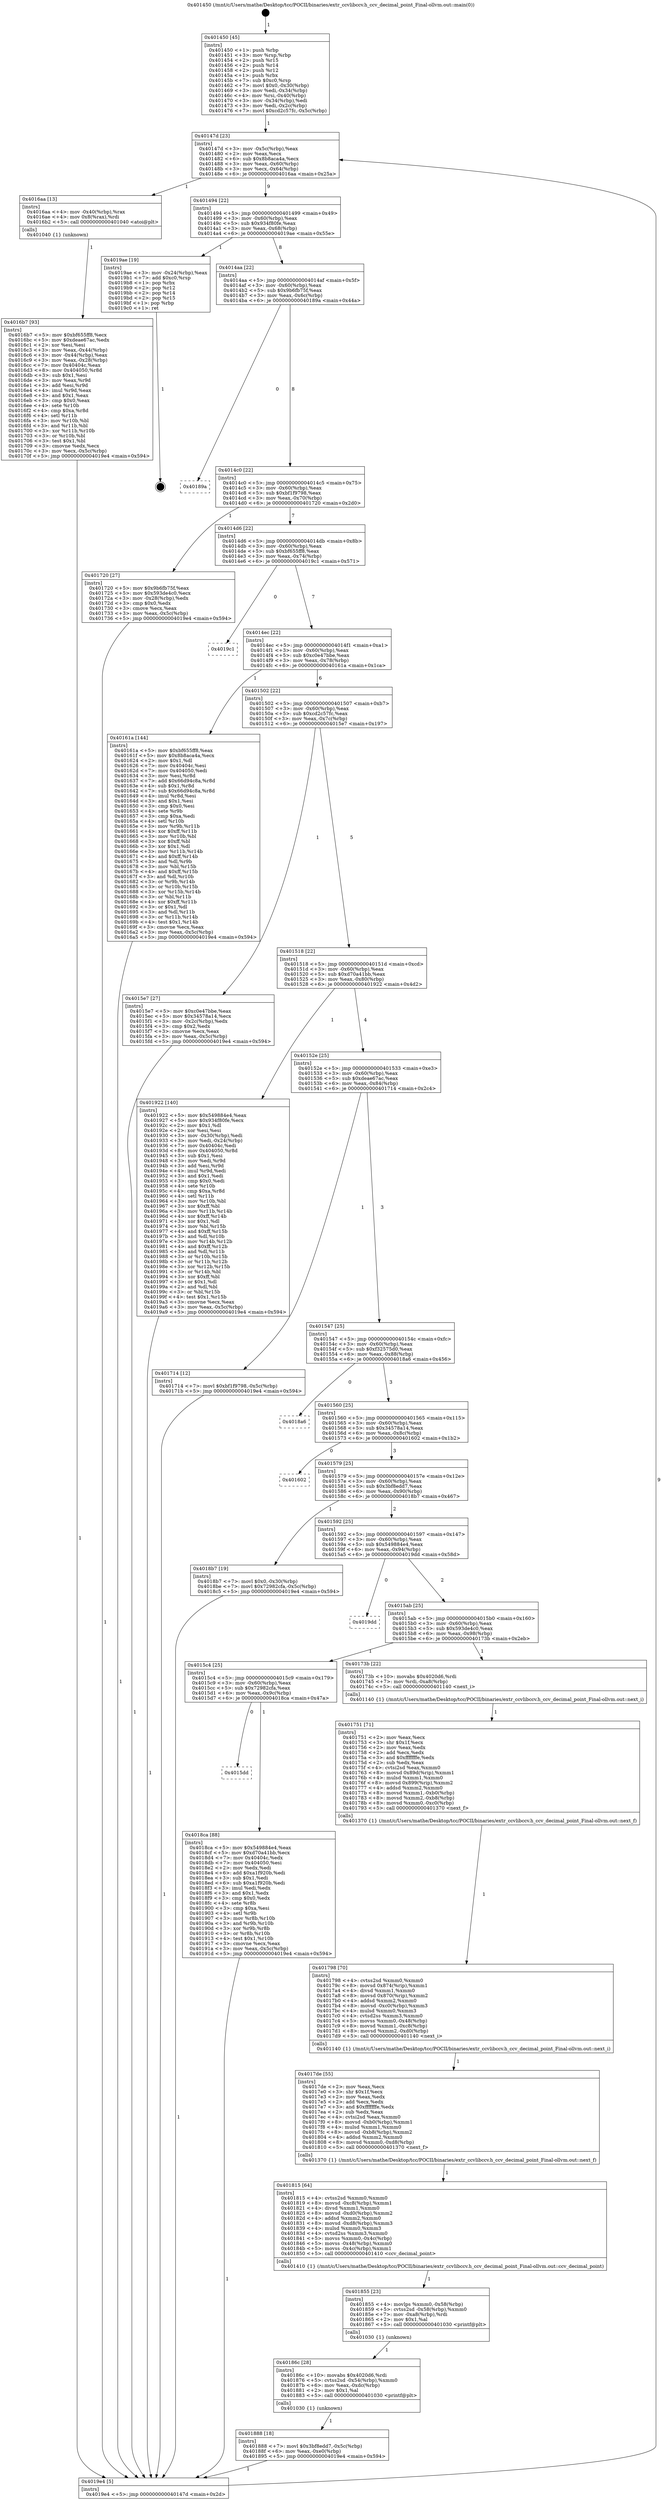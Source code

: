 digraph "0x401450" {
  label = "0x401450 (/mnt/c/Users/mathe/Desktop/tcc/POCII/binaries/extr_ccvlibccv.h_ccv_decimal_point_Final-ollvm.out::main(0))"
  labelloc = "t"
  node[shape=record]

  Entry [label="",width=0.3,height=0.3,shape=circle,fillcolor=black,style=filled]
  "0x40147d" [label="{
     0x40147d [23]\l
     | [instrs]\l
     &nbsp;&nbsp;0x40147d \<+3\>: mov -0x5c(%rbp),%eax\l
     &nbsp;&nbsp;0x401480 \<+2\>: mov %eax,%ecx\l
     &nbsp;&nbsp;0x401482 \<+6\>: sub $0x8b8aca4a,%ecx\l
     &nbsp;&nbsp;0x401488 \<+3\>: mov %eax,-0x60(%rbp)\l
     &nbsp;&nbsp;0x40148b \<+3\>: mov %ecx,-0x64(%rbp)\l
     &nbsp;&nbsp;0x40148e \<+6\>: je 00000000004016aa \<main+0x25a\>\l
  }"]
  "0x4016aa" [label="{
     0x4016aa [13]\l
     | [instrs]\l
     &nbsp;&nbsp;0x4016aa \<+4\>: mov -0x40(%rbp),%rax\l
     &nbsp;&nbsp;0x4016ae \<+4\>: mov 0x8(%rax),%rdi\l
     &nbsp;&nbsp;0x4016b2 \<+5\>: call 0000000000401040 \<atoi@plt\>\l
     | [calls]\l
     &nbsp;&nbsp;0x401040 \{1\} (unknown)\l
  }"]
  "0x401494" [label="{
     0x401494 [22]\l
     | [instrs]\l
     &nbsp;&nbsp;0x401494 \<+5\>: jmp 0000000000401499 \<main+0x49\>\l
     &nbsp;&nbsp;0x401499 \<+3\>: mov -0x60(%rbp),%eax\l
     &nbsp;&nbsp;0x40149c \<+5\>: sub $0x934f80fe,%eax\l
     &nbsp;&nbsp;0x4014a1 \<+3\>: mov %eax,-0x68(%rbp)\l
     &nbsp;&nbsp;0x4014a4 \<+6\>: je 00000000004019ae \<main+0x55e\>\l
  }"]
  Exit [label="",width=0.3,height=0.3,shape=circle,fillcolor=black,style=filled,peripheries=2]
  "0x4019ae" [label="{
     0x4019ae [19]\l
     | [instrs]\l
     &nbsp;&nbsp;0x4019ae \<+3\>: mov -0x24(%rbp),%eax\l
     &nbsp;&nbsp;0x4019b1 \<+7\>: add $0xc0,%rsp\l
     &nbsp;&nbsp;0x4019b8 \<+1\>: pop %rbx\l
     &nbsp;&nbsp;0x4019b9 \<+2\>: pop %r12\l
     &nbsp;&nbsp;0x4019bb \<+2\>: pop %r14\l
     &nbsp;&nbsp;0x4019bd \<+2\>: pop %r15\l
     &nbsp;&nbsp;0x4019bf \<+1\>: pop %rbp\l
     &nbsp;&nbsp;0x4019c0 \<+1\>: ret\l
  }"]
  "0x4014aa" [label="{
     0x4014aa [22]\l
     | [instrs]\l
     &nbsp;&nbsp;0x4014aa \<+5\>: jmp 00000000004014af \<main+0x5f\>\l
     &nbsp;&nbsp;0x4014af \<+3\>: mov -0x60(%rbp),%eax\l
     &nbsp;&nbsp;0x4014b2 \<+5\>: sub $0x9b6fb75f,%eax\l
     &nbsp;&nbsp;0x4014b7 \<+3\>: mov %eax,-0x6c(%rbp)\l
     &nbsp;&nbsp;0x4014ba \<+6\>: je 000000000040189a \<main+0x44a\>\l
  }"]
  "0x4015dd" [label="{
     0x4015dd\l
  }", style=dashed]
  "0x40189a" [label="{
     0x40189a\l
  }", style=dashed]
  "0x4014c0" [label="{
     0x4014c0 [22]\l
     | [instrs]\l
     &nbsp;&nbsp;0x4014c0 \<+5\>: jmp 00000000004014c5 \<main+0x75\>\l
     &nbsp;&nbsp;0x4014c5 \<+3\>: mov -0x60(%rbp),%eax\l
     &nbsp;&nbsp;0x4014c8 \<+5\>: sub $0xbf1f9798,%eax\l
     &nbsp;&nbsp;0x4014cd \<+3\>: mov %eax,-0x70(%rbp)\l
     &nbsp;&nbsp;0x4014d0 \<+6\>: je 0000000000401720 \<main+0x2d0\>\l
  }"]
  "0x4018ca" [label="{
     0x4018ca [88]\l
     | [instrs]\l
     &nbsp;&nbsp;0x4018ca \<+5\>: mov $0x549884e4,%eax\l
     &nbsp;&nbsp;0x4018cf \<+5\>: mov $0xd70a41bb,%ecx\l
     &nbsp;&nbsp;0x4018d4 \<+7\>: mov 0x40404c,%edx\l
     &nbsp;&nbsp;0x4018db \<+7\>: mov 0x404050,%esi\l
     &nbsp;&nbsp;0x4018e2 \<+2\>: mov %edx,%edi\l
     &nbsp;&nbsp;0x4018e4 \<+6\>: add $0xa1f920b,%edi\l
     &nbsp;&nbsp;0x4018ea \<+3\>: sub $0x1,%edi\l
     &nbsp;&nbsp;0x4018ed \<+6\>: sub $0xa1f920b,%edi\l
     &nbsp;&nbsp;0x4018f3 \<+3\>: imul %edi,%edx\l
     &nbsp;&nbsp;0x4018f6 \<+3\>: and $0x1,%edx\l
     &nbsp;&nbsp;0x4018f9 \<+3\>: cmp $0x0,%edx\l
     &nbsp;&nbsp;0x4018fc \<+4\>: sete %r8b\l
     &nbsp;&nbsp;0x401900 \<+3\>: cmp $0xa,%esi\l
     &nbsp;&nbsp;0x401903 \<+4\>: setl %r9b\l
     &nbsp;&nbsp;0x401907 \<+3\>: mov %r8b,%r10b\l
     &nbsp;&nbsp;0x40190a \<+3\>: and %r9b,%r10b\l
     &nbsp;&nbsp;0x40190d \<+3\>: xor %r9b,%r8b\l
     &nbsp;&nbsp;0x401910 \<+3\>: or %r8b,%r10b\l
     &nbsp;&nbsp;0x401913 \<+4\>: test $0x1,%r10b\l
     &nbsp;&nbsp;0x401917 \<+3\>: cmovne %ecx,%eax\l
     &nbsp;&nbsp;0x40191a \<+3\>: mov %eax,-0x5c(%rbp)\l
     &nbsp;&nbsp;0x40191d \<+5\>: jmp 00000000004019e4 \<main+0x594\>\l
  }"]
  "0x401720" [label="{
     0x401720 [27]\l
     | [instrs]\l
     &nbsp;&nbsp;0x401720 \<+5\>: mov $0x9b6fb75f,%eax\l
     &nbsp;&nbsp;0x401725 \<+5\>: mov $0x593de4c0,%ecx\l
     &nbsp;&nbsp;0x40172a \<+3\>: mov -0x28(%rbp),%edx\l
     &nbsp;&nbsp;0x40172d \<+3\>: cmp $0x0,%edx\l
     &nbsp;&nbsp;0x401730 \<+3\>: cmove %ecx,%eax\l
     &nbsp;&nbsp;0x401733 \<+3\>: mov %eax,-0x5c(%rbp)\l
     &nbsp;&nbsp;0x401736 \<+5\>: jmp 00000000004019e4 \<main+0x594\>\l
  }"]
  "0x4014d6" [label="{
     0x4014d6 [22]\l
     | [instrs]\l
     &nbsp;&nbsp;0x4014d6 \<+5\>: jmp 00000000004014db \<main+0x8b\>\l
     &nbsp;&nbsp;0x4014db \<+3\>: mov -0x60(%rbp),%eax\l
     &nbsp;&nbsp;0x4014de \<+5\>: sub $0xbf655ff8,%eax\l
     &nbsp;&nbsp;0x4014e3 \<+3\>: mov %eax,-0x74(%rbp)\l
     &nbsp;&nbsp;0x4014e6 \<+6\>: je 00000000004019c1 \<main+0x571\>\l
  }"]
  "0x401888" [label="{
     0x401888 [18]\l
     | [instrs]\l
     &nbsp;&nbsp;0x401888 \<+7\>: movl $0x3bf8edd7,-0x5c(%rbp)\l
     &nbsp;&nbsp;0x40188f \<+6\>: mov %eax,-0xe0(%rbp)\l
     &nbsp;&nbsp;0x401895 \<+5\>: jmp 00000000004019e4 \<main+0x594\>\l
  }"]
  "0x4019c1" [label="{
     0x4019c1\l
  }", style=dashed]
  "0x4014ec" [label="{
     0x4014ec [22]\l
     | [instrs]\l
     &nbsp;&nbsp;0x4014ec \<+5\>: jmp 00000000004014f1 \<main+0xa1\>\l
     &nbsp;&nbsp;0x4014f1 \<+3\>: mov -0x60(%rbp),%eax\l
     &nbsp;&nbsp;0x4014f4 \<+5\>: sub $0xc0e47bbe,%eax\l
     &nbsp;&nbsp;0x4014f9 \<+3\>: mov %eax,-0x78(%rbp)\l
     &nbsp;&nbsp;0x4014fc \<+6\>: je 000000000040161a \<main+0x1ca\>\l
  }"]
  "0x40186c" [label="{
     0x40186c [28]\l
     | [instrs]\l
     &nbsp;&nbsp;0x40186c \<+10\>: movabs $0x4020d6,%rdi\l
     &nbsp;&nbsp;0x401876 \<+5\>: cvtss2sd -0x54(%rbp),%xmm0\l
     &nbsp;&nbsp;0x40187b \<+6\>: mov %eax,-0xdc(%rbp)\l
     &nbsp;&nbsp;0x401881 \<+2\>: mov $0x1,%al\l
     &nbsp;&nbsp;0x401883 \<+5\>: call 0000000000401030 \<printf@plt\>\l
     | [calls]\l
     &nbsp;&nbsp;0x401030 \{1\} (unknown)\l
  }"]
  "0x40161a" [label="{
     0x40161a [144]\l
     | [instrs]\l
     &nbsp;&nbsp;0x40161a \<+5\>: mov $0xbf655ff8,%eax\l
     &nbsp;&nbsp;0x40161f \<+5\>: mov $0x8b8aca4a,%ecx\l
     &nbsp;&nbsp;0x401624 \<+2\>: mov $0x1,%dl\l
     &nbsp;&nbsp;0x401626 \<+7\>: mov 0x40404c,%esi\l
     &nbsp;&nbsp;0x40162d \<+7\>: mov 0x404050,%edi\l
     &nbsp;&nbsp;0x401634 \<+3\>: mov %esi,%r8d\l
     &nbsp;&nbsp;0x401637 \<+7\>: add $0x66d94c8a,%r8d\l
     &nbsp;&nbsp;0x40163e \<+4\>: sub $0x1,%r8d\l
     &nbsp;&nbsp;0x401642 \<+7\>: sub $0x66d94c8a,%r8d\l
     &nbsp;&nbsp;0x401649 \<+4\>: imul %r8d,%esi\l
     &nbsp;&nbsp;0x40164d \<+3\>: and $0x1,%esi\l
     &nbsp;&nbsp;0x401650 \<+3\>: cmp $0x0,%esi\l
     &nbsp;&nbsp;0x401653 \<+4\>: sete %r9b\l
     &nbsp;&nbsp;0x401657 \<+3\>: cmp $0xa,%edi\l
     &nbsp;&nbsp;0x40165a \<+4\>: setl %r10b\l
     &nbsp;&nbsp;0x40165e \<+3\>: mov %r9b,%r11b\l
     &nbsp;&nbsp;0x401661 \<+4\>: xor $0xff,%r11b\l
     &nbsp;&nbsp;0x401665 \<+3\>: mov %r10b,%bl\l
     &nbsp;&nbsp;0x401668 \<+3\>: xor $0xff,%bl\l
     &nbsp;&nbsp;0x40166b \<+3\>: xor $0x1,%dl\l
     &nbsp;&nbsp;0x40166e \<+3\>: mov %r11b,%r14b\l
     &nbsp;&nbsp;0x401671 \<+4\>: and $0xff,%r14b\l
     &nbsp;&nbsp;0x401675 \<+3\>: and %dl,%r9b\l
     &nbsp;&nbsp;0x401678 \<+3\>: mov %bl,%r15b\l
     &nbsp;&nbsp;0x40167b \<+4\>: and $0xff,%r15b\l
     &nbsp;&nbsp;0x40167f \<+3\>: and %dl,%r10b\l
     &nbsp;&nbsp;0x401682 \<+3\>: or %r9b,%r14b\l
     &nbsp;&nbsp;0x401685 \<+3\>: or %r10b,%r15b\l
     &nbsp;&nbsp;0x401688 \<+3\>: xor %r15b,%r14b\l
     &nbsp;&nbsp;0x40168b \<+3\>: or %bl,%r11b\l
     &nbsp;&nbsp;0x40168e \<+4\>: xor $0xff,%r11b\l
     &nbsp;&nbsp;0x401692 \<+3\>: or $0x1,%dl\l
     &nbsp;&nbsp;0x401695 \<+3\>: and %dl,%r11b\l
     &nbsp;&nbsp;0x401698 \<+3\>: or %r11b,%r14b\l
     &nbsp;&nbsp;0x40169b \<+4\>: test $0x1,%r14b\l
     &nbsp;&nbsp;0x40169f \<+3\>: cmovne %ecx,%eax\l
     &nbsp;&nbsp;0x4016a2 \<+3\>: mov %eax,-0x5c(%rbp)\l
     &nbsp;&nbsp;0x4016a5 \<+5\>: jmp 00000000004019e4 \<main+0x594\>\l
  }"]
  "0x401502" [label="{
     0x401502 [22]\l
     | [instrs]\l
     &nbsp;&nbsp;0x401502 \<+5\>: jmp 0000000000401507 \<main+0xb7\>\l
     &nbsp;&nbsp;0x401507 \<+3\>: mov -0x60(%rbp),%eax\l
     &nbsp;&nbsp;0x40150a \<+5\>: sub $0xcd2c57fc,%eax\l
     &nbsp;&nbsp;0x40150f \<+3\>: mov %eax,-0x7c(%rbp)\l
     &nbsp;&nbsp;0x401512 \<+6\>: je 00000000004015e7 \<main+0x197\>\l
  }"]
  "0x401855" [label="{
     0x401855 [23]\l
     | [instrs]\l
     &nbsp;&nbsp;0x401855 \<+4\>: movlps %xmm0,-0x58(%rbp)\l
     &nbsp;&nbsp;0x401859 \<+5\>: cvtss2sd -0x58(%rbp),%xmm0\l
     &nbsp;&nbsp;0x40185e \<+7\>: mov -0xa8(%rbp),%rdi\l
     &nbsp;&nbsp;0x401865 \<+2\>: mov $0x1,%al\l
     &nbsp;&nbsp;0x401867 \<+5\>: call 0000000000401030 \<printf@plt\>\l
     | [calls]\l
     &nbsp;&nbsp;0x401030 \{1\} (unknown)\l
  }"]
  "0x4015e7" [label="{
     0x4015e7 [27]\l
     | [instrs]\l
     &nbsp;&nbsp;0x4015e7 \<+5\>: mov $0xc0e47bbe,%eax\l
     &nbsp;&nbsp;0x4015ec \<+5\>: mov $0x34578a14,%ecx\l
     &nbsp;&nbsp;0x4015f1 \<+3\>: mov -0x2c(%rbp),%edx\l
     &nbsp;&nbsp;0x4015f4 \<+3\>: cmp $0x2,%edx\l
     &nbsp;&nbsp;0x4015f7 \<+3\>: cmovne %ecx,%eax\l
     &nbsp;&nbsp;0x4015fa \<+3\>: mov %eax,-0x5c(%rbp)\l
     &nbsp;&nbsp;0x4015fd \<+5\>: jmp 00000000004019e4 \<main+0x594\>\l
  }"]
  "0x401518" [label="{
     0x401518 [22]\l
     | [instrs]\l
     &nbsp;&nbsp;0x401518 \<+5\>: jmp 000000000040151d \<main+0xcd\>\l
     &nbsp;&nbsp;0x40151d \<+3\>: mov -0x60(%rbp),%eax\l
     &nbsp;&nbsp;0x401520 \<+5\>: sub $0xd70a41bb,%eax\l
     &nbsp;&nbsp;0x401525 \<+3\>: mov %eax,-0x80(%rbp)\l
     &nbsp;&nbsp;0x401528 \<+6\>: je 0000000000401922 \<main+0x4d2\>\l
  }"]
  "0x4019e4" [label="{
     0x4019e4 [5]\l
     | [instrs]\l
     &nbsp;&nbsp;0x4019e4 \<+5\>: jmp 000000000040147d \<main+0x2d\>\l
  }"]
  "0x401450" [label="{
     0x401450 [45]\l
     | [instrs]\l
     &nbsp;&nbsp;0x401450 \<+1\>: push %rbp\l
     &nbsp;&nbsp;0x401451 \<+3\>: mov %rsp,%rbp\l
     &nbsp;&nbsp;0x401454 \<+2\>: push %r15\l
     &nbsp;&nbsp;0x401456 \<+2\>: push %r14\l
     &nbsp;&nbsp;0x401458 \<+2\>: push %r12\l
     &nbsp;&nbsp;0x40145a \<+1\>: push %rbx\l
     &nbsp;&nbsp;0x40145b \<+7\>: sub $0xc0,%rsp\l
     &nbsp;&nbsp;0x401462 \<+7\>: movl $0x0,-0x30(%rbp)\l
     &nbsp;&nbsp;0x401469 \<+3\>: mov %edi,-0x34(%rbp)\l
     &nbsp;&nbsp;0x40146c \<+4\>: mov %rsi,-0x40(%rbp)\l
     &nbsp;&nbsp;0x401470 \<+3\>: mov -0x34(%rbp),%edi\l
     &nbsp;&nbsp;0x401473 \<+3\>: mov %edi,-0x2c(%rbp)\l
     &nbsp;&nbsp;0x401476 \<+7\>: movl $0xcd2c57fc,-0x5c(%rbp)\l
  }"]
  "0x4016b7" [label="{
     0x4016b7 [93]\l
     | [instrs]\l
     &nbsp;&nbsp;0x4016b7 \<+5\>: mov $0xbf655ff8,%ecx\l
     &nbsp;&nbsp;0x4016bc \<+5\>: mov $0xdeae67ac,%edx\l
     &nbsp;&nbsp;0x4016c1 \<+2\>: xor %esi,%esi\l
     &nbsp;&nbsp;0x4016c3 \<+3\>: mov %eax,-0x44(%rbp)\l
     &nbsp;&nbsp;0x4016c6 \<+3\>: mov -0x44(%rbp),%eax\l
     &nbsp;&nbsp;0x4016c9 \<+3\>: mov %eax,-0x28(%rbp)\l
     &nbsp;&nbsp;0x4016cc \<+7\>: mov 0x40404c,%eax\l
     &nbsp;&nbsp;0x4016d3 \<+8\>: mov 0x404050,%r8d\l
     &nbsp;&nbsp;0x4016db \<+3\>: sub $0x1,%esi\l
     &nbsp;&nbsp;0x4016de \<+3\>: mov %eax,%r9d\l
     &nbsp;&nbsp;0x4016e1 \<+3\>: add %esi,%r9d\l
     &nbsp;&nbsp;0x4016e4 \<+4\>: imul %r9d,%eax\l
     &nbsp;&nbsp;0x4016e8 \<+3\>: and $0x1,%eax\l
     &nbsp;&nbsp;0x4016eb \<+3\>: cmp $0x0,%eax\l
     &nbsp;&nbsp;0x4016ee \<+4\>: sete %r10b\l
     &nbsp;&nbsp;0x4016f2 \<+4\>: cmp $0xa,%r8d\l
     &nbsp;&nbsp;0x4016f6 \<+4\>: setl %r11b\l
     &nbsp;&nbsp;0x4016fa \<+3\>: mov %r10b,%bl\l
     &nbsp;&nbsp;0x4016fd \<+3\>: and %r11b,%bl\l
     &nbsp;&nbsp;0x401700 \<+3\>: xor %r11b,%r10b\l
     &nbsp;&nbsp;0x401703 \<+3\>: or %r10b,%bl\l
     &nbsp;&nbsp;0x401706 \<+3\>: test $0x1,%bl\l
     &nbsp;&nbsp;0x401709 \<+3\>: cmovne %edx,%ecx\l
     &nbsp;&nbsp;0x40170c \<+3\>: mov %ecx,-0x5c(%rbp)\l
     &nbsp;&nbsp;0x40170f \<+5\>: jmp 00000000004019e4 \<main+0x594\>\l
  }"]
  "0x401815" [label="{
     0x401815 [64]\l
     | [instrs]\l
     &nbsp;&nbsp;0x401815 \<+4\>: cvtss2sd %xmm0,%xmm0\l
     &nbsp;&nbsp;0x401819 \<+8\>: movsd -0xc8(%rbp),%xmm1\l
     &nbsp;&nbsp;0x401821 \<+4\>: divsd %xmm1,%xmm0\l
     &nbsp;&nbsp;0x401825 \<+8\>: movsd -0xd0(%rbp),%xmm2\l
     &nbsp;&nbsp;0x40182d \<+4\>: addsd %xmm2,%xmm0\l
     &nbsp;&nbsp;0x401831 \<+8\>: movsd -0xd8(%rbp),%xmm3\l
     &nbsp;&nbsp;0x401839 \<+4\>: mulsd %xmm0,%xmm3\l
     &nbsp;&nbsp;0x40183d \<+4\>: cvtsd2ss %xmm3,%xmm0\l
     &nbsp;&nbsp;0x401841 \<+5\>: movss %xmm0,-0x4c(%rbp)\l
     &nbsp;&nbsp;0x401846 \<+5\>: movss -0x48(%rbp),%xmm0\l
     &nbsp;&nbsp;0x40184b \<+5\>: movss -0x4c(%rbp),%xmm1\l
     &nbsp;&nbsp;0x401850 \<+5\>: call 0000000000401410 \<ccv_decimal_point\>\l
     | [calls]\l
     &nbsp;&nbsp;0x401410 \{1\} (/mnt/c/Users/mathe/Desktop/tcc/POCII/binaries/extr_ccvlibccv.h_ccv_decimal_point_Final-ollvm.out::ccv_decimal_point)\l
  }"]
  "0x401922" [label="{
     0x401922 [140]\l
     | [instrs]\l
     &nbsp;&nbsp;0x401922 \<+5\>: mov $0x549884e4,%eax\l
     &nbsp;&nbsp;0x401927 \<+5\>: mov $0x934f80fe,%ecx\l
     &nbsp;&nbsp;0x40192c \<+2\>: mov $0x1,%dl\l
     &nbsp;&nbsp;0x40192e \<+2\>: xor %esi,%esi\l
     &nbsp;&nbsp;0x401930 \<+3\>: mov -0x30(%rbp),%edi\l
     &nbsp;&nbsp;0x401933 \<+3\>: mov %edi,-0x24(%rbp)\l
     &nbsp;&nbsp;0x401936 \<+7\>: mov 0x40404c,%edi\l
     &nbsp;&nbsp;0x40193d \<+8\>: mov 0x404050,%r8d\l
     &nbsp;&nbsp;0x401945 \<+3\>: sub $0x1,%esi\l
     &nbsp;&nbsp;0x401948 \<+3\>: mov %edi,%r9d\l
     &nbsp;&nbsp;0x40194b \<+3\>: add %esi,%r9d\l
     &nbsp;&nbsp;0x40194e \<+4\>: imul %r9d,%edi\l
     &nbsp;&nbsp;0x401952 \<+3\>: and $0x1,%edi\l
     &nbsp;&nbsp;0x401955 \<+3\>: cmp $0x0,%edi\l
     &nbsp;&nbsp;0x401958 \<+4\>: sete %r10b\l
     &nbsp;&nbsp;0x40195c \<+4\>: cmp $0xa,%r8d\l
     &nbsp;&nbsp;0x401960 \<+4\>: setl %r11b\l
     &nbsp;&nbsp;0x401964 \<+3\>: mov %r10b,%bl\l
     &nbsp;&nbsp;0x401967 \<+3\>: xor $0xff,%bl\l
     &nbsp;&nbsp;0x40196a \<+3\>: mov %r11b,%r14b\l
     &nbsp;&nbsp;0x40196d \<+4\>: xor $0xff,%r14b\l
     &nbsp;&nbsp;0x401971 \<+3\>: xor $0x1,%dl\l
     &nbsp;&nbsp;0x401974 \<+3\>: mov %bl,%r15b\l
     &nbsp;&nbsp;0x401977 \<+4\>: and $0xff,%r15b\l
     &nbsp;&nbsp;0x40197b \<+3\>: and %dl,%r10b\l
     &nbsp;&nbsp;0x40197e \<+3\>: mov %r14b,%r12b\l
     &nbsp;&nbsp;0x401981 \<+4\>: and $0xff,%r12b\l
     &nbsp;&nbsp;0x401985 \<+3\>: and %dl,%r11b\l
     &nbsp;&nbsp;0x401988 \<+3\>: or %r10b,%r15b\l
     &nbsp;&nbsp;0x40198b \<+3\>: or %r11b,%r12b\l
     &nbsp;&nbsp;0x40198e \<+3\>: xor %r12b,%r15b\l
     &nbsp;&nbsp;0x401991 \<+3\>: or %r14b,%bl\l
     &nbsp;&nbsp;0x401994 \<+3\>: xor $0xff,%bl\l
     &nbsp;&nbsp;0x401997 \<+3\>: or $0x1,%dl\l
     &nbsp;&nbsp;0x40199a \<+2\>: and %dl,%bl\l
     &nbsp;&nbsp;0x40199c \<+3\>: or %bl,%r15b\l
     &nbsp;&nbsp;0x40199f \<+4\>: test $0x1,%r15b\l
     &nbsp;&nbsp;0x4019a3 \<+3\>: cmovne %ecx,%eax\l
     &nbsp;&nbsp;0x4019a6 \<+3\>: mov %eax,-0x5c(%rbp)\l
     &nbsp;&nbsp;0x4019a9 \<+5\>: jmp 00000000004019e4 \<main+0x594\>\l
  }"]
  "0x40152e" [label="{
     0x40152e [25]\l
     | [instrs]\l
     &nbsp;&nbsp;0x40152e \<+5\>: jmp 0000000000401533 \<main+0xe3\>\l
     &nbsp;&nbsp;0x401533 \<+3\>: mov -0x60(%rbp),%eax\l
     &nbsp;&nbsp;0x401536 \<+5\>: sub $0xdeae67ac,%eax\l
     &nbsp;&nbsp;0x40153b \<+6\>: mov %eax,-0x84(%rbp)\l
     &nbsp;&nbsp;0x401541 \<+6\>: je 0000000000401714 \<main+0x2c4\>\l
  }"]
  "0x4017de" [label="{
     0x4017de [55]\l
     | [instrs]\l
     &nbsp;&nbsp;0x4017de \<+2\>: mov %eax,%ecx\l
     &nbsp;&nbsp;0x4017e0 \<+3\>: shr $0x1f,%ecx\l
     &nbsp;&nbsp;0x4017e3 \<+2\>: mov %eax,%edx\l
     &nbsp;&nbsp;0x4017e5 \<+2\>: add %ecx,%edx\l
     &nbsp;&nbsp;0x4017e7 \<+3\>: and $0xfffffffe,%edx\l
     &nbsp;&nbsp;0x4017ea \<+2\>: sub %edx,%eax\l
     &nbsp;&nbsp;0x4017ec \<+4\>: cvtsi2sd %eax,%xmm0\l
     &nbsp;&nbsp;0x4017f0 \<+8\>: movsd -0xb0(%rbp),%xmm1\l
     &nbsp;&nbsp;0x4017f8 \<+4\>: mulsd %xmm1,%xmm0\l
     &nbsp;&nbsp;0x4017fc \<+8\>: movsd -0xb8(%rbp),%xmm2\l
     &nbsp;&nbsp;0x401804 \<+4\>: addsd %xmm2,%xmm0\l
     &nbsp;&nbsp;0x401808 \<+8\>: movsd %xmm0,-0xd8(%rbp)\l
     &nbsp;&nbsp;0x401810 \<+5\>: call 0000000000401370 \<next_f\>\l
     | [calls]\l
     &nbsp;&nbsp;0x401370 \{1\} (/mnt/c/Users/mathe/Desktop/tcc/POCII/binaries/extr_ccvlibccv.h_ccv_decimal_point_Final-ollvm.out::next_f)\l
  }"]
  "0x401714" [label="{
     0x401714 [12]\l
     | [instrs]\l
     &nbsp;&nbsp;0x401714 \<+7\>: movl $0xbf1f9798,-0x5c(%rbp)\l
     &nbsp;&nbsp;0x40171b \<+5\>: jmp 00000000004019e4 \<main+0x594\>\l
  }"]
  "0x401547" [label="{
     0x401547 [25]\l
     | [instrs]\l
     &nbsp;&nbsp;0x401547 \<+5\>: jmp 000000000040154c \<main+0xfc\>\l
     &nbsp;&nbsp;0x40154c \<+3\>: mov -0x60(%rbp),%eax\l
     &nbsp;&nbsp;0x40154f \<+5\>: sub $0xf32575d0,%eax\l
     &nbsp;&nbsp;0x401554 \<+6\>: mov %eax,-0x88(%rbp)\l
     &nbsp;&nbsp;0x40155a \<+6\>: je 00000000004018a6 \<main+0x456\>\l
  }"]
  "0x401798" [label="{
     0x401798 [70]\l
     | [instrs]\l
     &nbsp;&nbsp;0x401798 \<+4\>: cvtss2sd %xmm0,%xmm0\l
     &nbsp;&nbsp;0x40179c \<+8\>: movsd 0x874(%rip),%xmm1\l
     &nbsp;&nbsp;0x4017a4 \<+4\>: divsd %xmm1,%xmm0\l
     &nbsp;&nbsp;0x4017a8 \<+8\>: movsd 0x870(%rip),%xmm2\l
     &nbsp;&nbsp;0x4017b0 \<+4\>: addsd %xmm2,%xmm0\l
     &nbsp;&nbsp;0x4017b4 \<+8\>: movsd -0xc0(%rbp),%xmm3\l
     &nbsp;&nbsp;0x4017bc \<+4\>: mulsd %xmm0,%xmm3\l
     &nbsp;&nbsp;0x4017c0 \<+4\>: cvtsd2ss %xmm3,%xmm0\l
     &nbsp;&nbsp;0x4017c4 \<+5\>: movss %xmm0,-0x48(%rbp)\l
     &nbsp;&nbsp;0x4017c9 \<+8\>: movsd %xmm1,-0xc8(%rbp)\l
     &nbsp;&nbsp;0x4017d1 \<+8\>: movsd %xmm2,-0xd0(%rbp)\l
     &nbsp;&nbsp;0x4017d9 \<+5\>: call 0000000000401140 \<next_i\>\l
     | [calls]\l
     &nbsp;&nbsp;0x401140 \{1\} (/mnt/c/Users/mathe/Desktop/tcc/POCII/binaries/extr_ccvlibccv.h_ccv_decimal_point_Final-ollvm.out::next_i)\l
  }"]
  "0x4018a6" [label="{
     0x4018a6\l
  }", style=dashed]
  "0x401560" [label="{
     0x401560 [25]\l
     | [instrs]\l
     &nbsp;&nbsp;0x401560 \<+5\>: jmp 0000000000401565 \<main+0x115\>\l
     &nbsp;&nbsp;0x401565 \<+3\>: mov -0x60(%rbp),%eax\l
     &nbsp;&nbsp;0x401568 \<+5\>: sub $0x34578a14,%eax\l
     &nbsp;&nbsp;0x40156d \<+6\>: mov %eax,-0x8c(%rbp)\l
     &nbsp;&nbsp;0x401573 \<+6\>: je 0000000000401602 \<main+0x1b2\>\l
  }"]
  "0x401751" [label="{
     0x401751 [71]\l
     | [instrs]\l
     &nbsp;&nbsp;0x401751 \<+2\>: mov %eax,%ecx\l
     &nbsp;&nbsp;0x401753 \<+3\>: shr $0x1f,%ecx\l
     &nbsp;&nbsp;0x401756 \<+2\>: mov %eax,%edx\l
     &nbsp;&nbsp;0x401758 \<+2\>: add %ecx,%edx\l
     &nbsp;&nbsp;0x40175a \<+3\>: and $0xfffffffe,%edx\l
     &nbsp;&nbsp;0x40175d \<+2\>: sub %edx,%eax\l
     &nbsp;&nbsp;0x40175f \<+4\>: cvtsi2sd %eax,%xmm0\l
     &nbsp;&nbsp;0x401763 \<+8\>: movsd 0x89d(%rip),%xmm1\l
     &nbsp;&nbsp;0x40176b \<+4\>: mulsd %xmm1,%xmm0\l
     &nbsp;&nbsp;0x40176f \<+8\>: movsd 0x899(%rip),%xmm2\l
     &nbsp;&nbsp;0x401777 \<+4\>: addsd %xmm2,%xmm0\l
     &nbsp;&nbsp;0x40177b \<+8\>: movsd %xmm1,-0xb0(%rbp)\l
     &nbsp;&nbsp;0x401783 \<+8\>: movsd %xmm2,-0xb8(%rbp)\l
     &nbsp;&nbsp;0x40178b \<+8\>: movsd %xmm0,-0xc0(%rbp)\l
     &nbsp;&nbsp;0x401793 \<+5\>: call 0000000000401370 \<next_f\>\l
     | [calls]\l
     &nbsp;&nbsp;0x401370 \{1\} (/mnt/c/Users/mathe/Desktop/tcc/POCII/binaries/extr_ccvlibccv.h_ccv_decimal_point_Final-ollvm.out::next_f)\l
  }"]
  "0x401602" [label="{
     0x401602\l
  }", style=dashed]
  "0x401579" [label="{
     0x401579 [25]\l
     | [instrs]\l
     &nbsp;&nbsp;0x401579 \<+5\>: jmp 000000000040157e \<main+0x12e\>\l
     &nbsp;&nbsp;0x40157e \<+3\>: mov -0x60(%rbp),%eax\l
     &nbsp;&nbsp;0x401581 \<+5\>: sub $0x3bf8edd7,%eax\l
     &nbsp;&nbsp;0x401586 \<+6\>: mov %eax,-0x90(%rbp)\l
     &nbsp;&nbsp;0x40158c \<+6\>: je 00000000004018b7 \<main+0x467\>\l
  }"]
  "0x4015c4" [label="{
     0x4015c4 [25]\l
     | [instrs]\l
     &nbsp;&nbsp;0x4015c4 \<+5\>: jmp 00000000004015c9 \<main+0x179\>\l
     &nbsp;&nbsp;0x4015c9 \<+3\>: mov -0x60(%rbp),%eax\l
     &nbsp;&nbsp;0x4015cc \<+5\>: sub $0x72982cfa,%eax\l
     &nbsp;&nbsp;0x4015d1 \<+6\>: mov %eax,-0x9c(%rbp)\l
     &nbsp;&nbsp;0x4015d7 \<+6\>: je 00000000004018ca \<main+0x47a\>\l
  }"]
  "0x4018b7" [label="{
     0x4018b7 [19]\l
     | [instrs]\l
     &nbsp;&nbsp;0x4018b7 \<+7\>: movl $0x0,-0x30(%rbp)\l
     &nbsp;&nbsp;0x4018be \<+7\>: movl $0x72982cfa,-0x5c(%rbp)\l
     &nbsp;&nbsp;0x4018c5 \<+5\>: jmp 00000000004019e4 \<main+0x594\>\l
  }"]
  "0x401592" [label="{
     0x401592 [25]\l
     | [instrs]\l
     &nbsp;&nbsp;0x401592 \<+5\>: jmp 0000000000401597 \<main+0x147\>\l
     &nbsp;&nbsp;0x401597 \<+3\>: mov -0x60(%rbp),%eax\l
     &nbsp;&nbsp;0x40159a \<+5\>: sub $0x549884e4,%eax\l
     &nbsp;&nbsp;0x40159f \<+6\>: mov %eax,-0x94(%rbp)\l
     &nbsp;&nbsp;0x4015a5 \<+6\>: je 00000000004019dd \<main+0x58d\>\l
  }"]
  "0x40173b" [label="{
     0x40173b [22]\l
     | [instrs]\l
     &nbsp;&nbsp;0x40173b \<+10\>: movabs $0x4020d6,%rdi\l
     &nbsp;&nbsp;0x401745 \<+7\>: mov %rdi,-0xa8(%rbp)\l
     &nbsp;&nbsp;0x40174c \<+5\>: call 0000000000401140 \<next_i\>\l
     | [calls]\l
     &nbsp;&nbsp;0x401140 \{1\} (/mnt/c/Users/mathe/Desktop/tcc/POCII/binaries/extr_ccvlibccv.h_ccv_decimal_point_Final-ollvm.out::next_i)\l
  }"]
  "0x4019dd" [label="{
     0x4019dd\l
  }", style=dashed]
  "0x4015ab" [label="{
     0x4015ab [25]\l
     | [instrs]\l
     &nbsp;&nbsp;0x4015ab \<+5\>: jmp 00000000004015b0 \<main+0x160\>\l
     &nbsp;&nbsp;0x4015b0 \<+3\>: mov -0x60(%rbp),%eax\l
     &nbsp;&nbsp;0x4015b3 \<+5\>: sub $0x593de4c0,%eax\l
     &nbsp;&nbsp;0x4015b8 \<+6\>: mov %eax,-0x98(%rbp)\l
     &nbsp;&nbsp;0x4015be \<+6\>: je 000000000040173b \<main+0x2eb\>\l
  }"]
  Entry -> "0x401450" [label=" 1"]
  "0x40147d" -> "0x4016aa" [label=" 1"]
  "0x40147d" -> "0x401494" [label=" 9"]
  "0x4019ae" -> Exit [label=" 1"]
  "0x401494" -> "0x4019ae" [label=" 1"]
  "0x401494" -> "0x4014aa" [label=" 8"]
  "0x401922" -> "0x4019e4" [label=" 1"]
  "0x4014aa" -> "0x40189a" [label=" 0"]
  "0x4014aa" -> "0x4014c0" [label=" 8"]
  "0x4018ca" -> "0x4019e4" [label=" 1"]
  "0x4014c0" -> "0x401720" [label=" 1"]
  "0x4014c0" -> "0x4014d6" [label=" 7"]
  "0x4015c4" -> "0x4015dd" [label=" 0"]
  "0x4014d6" -> "0x4019c1" [label=" 0"]
  "0x4014d6" -> "0x4014ec" [label=" 7"]
  "0x4015c4" -> "0x4018ca" [label=" 1"]
  "0x4014ec" -> "0x40161a" [label=" 1"]
  "0x4014ec" -> "0x401502" [label=" 6"]
  "0x4018b7" -> "0x4019e4" [label=" 1"]
  "0x401502" -> "0x4015e7" [label=" 1"]
  "0x401502" -> "0x401518" [label=" 5"]
  "0x4015e7" -> "0x4019e4" [label=" 1"]
  "0x401450" -> "0x40147d" [label=" 1"]
  "0x4019e4" -> "0x40147d" [label=" 9"]
  "0x40161a" -> "0x4019e4" [label=" 1"]
  "0x4016aa" -> "0x4016b7" [label=" 1"]
  "0x4016b7" -> "0x4019e4" [label=" 1"]
  "0x401888" -> "0x4019e4" [label=" 1"]
  "0x401518" -> "0x401922" [label=" 1"]
  "0x401518" -> "0x40152e" [label=" 4"]
  "0x40186c" -> "0x401888" [label=" 1"]
  "0x40152e" -> "0x401714" [label=" 1"]
  "0x40152e" -> "0x401547" [label=" 3"]
  "0x401714" -> "0x4019e4" [label=" 1"]
  "0x401720" -> "0x4019e4" [label=" 1"]
  "0x401855" -> "0x40186c" [label=" 1"]
  "0x401547" -> "0x4018a6" [label=" 0"]
  "0x401547" -> "0x401560" [label=" 3"]
  "0x401815" -> "0x401855" [label=" 1"]
  "0x401560" -> "0x401602" [label=" 0"]
  "0x401560" -> "0x401579" [label=" 3"]
  "0x4017de" -> "0x401815" [label=" 1"]
  "0x401579" -> "0x4018b7" [label=" 1"]
  "0x401579" -> "0x401592" [label=" 2"]
  "0x401798" -> "0x4017de" [label=" 1"]
  "0x401592" -> "0x4019dd" [label=" 0"]
  "0x401592" -> "0x4015ab" [label=" 2"]
  "0x401751" -> "0x401798" [label=" 1"]
  "0x4015ab" -> "0x40173b" [label=" 1"]
  "0x4015ab" -> "0x4015c4" [label=" 1"]
  "0x40173b" -> "0x401751" [label=" 1"]
}
